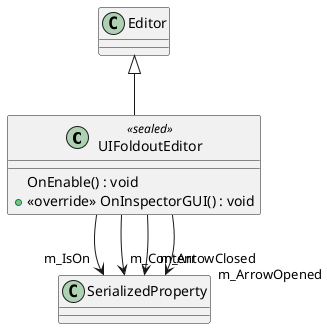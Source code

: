 @startuml
class UIFoldoutEditor <<sealed>> {
    OnEnable() : void
    + <<override>> OnInspectorGUI() : void
}
Editor <|-- UIFoldoutEditor
UIFoldoutEditor --> "m_IsOn" SerializedProperty
UIFoldoutEditor --> "m_Content" SerializedProperty
UIFoldoutEditor --> "m_ArrowClosed" SerializedProperty
UIFoldoutEditor --> "m_ArrowOpened" SerializedProperty
@enduml
